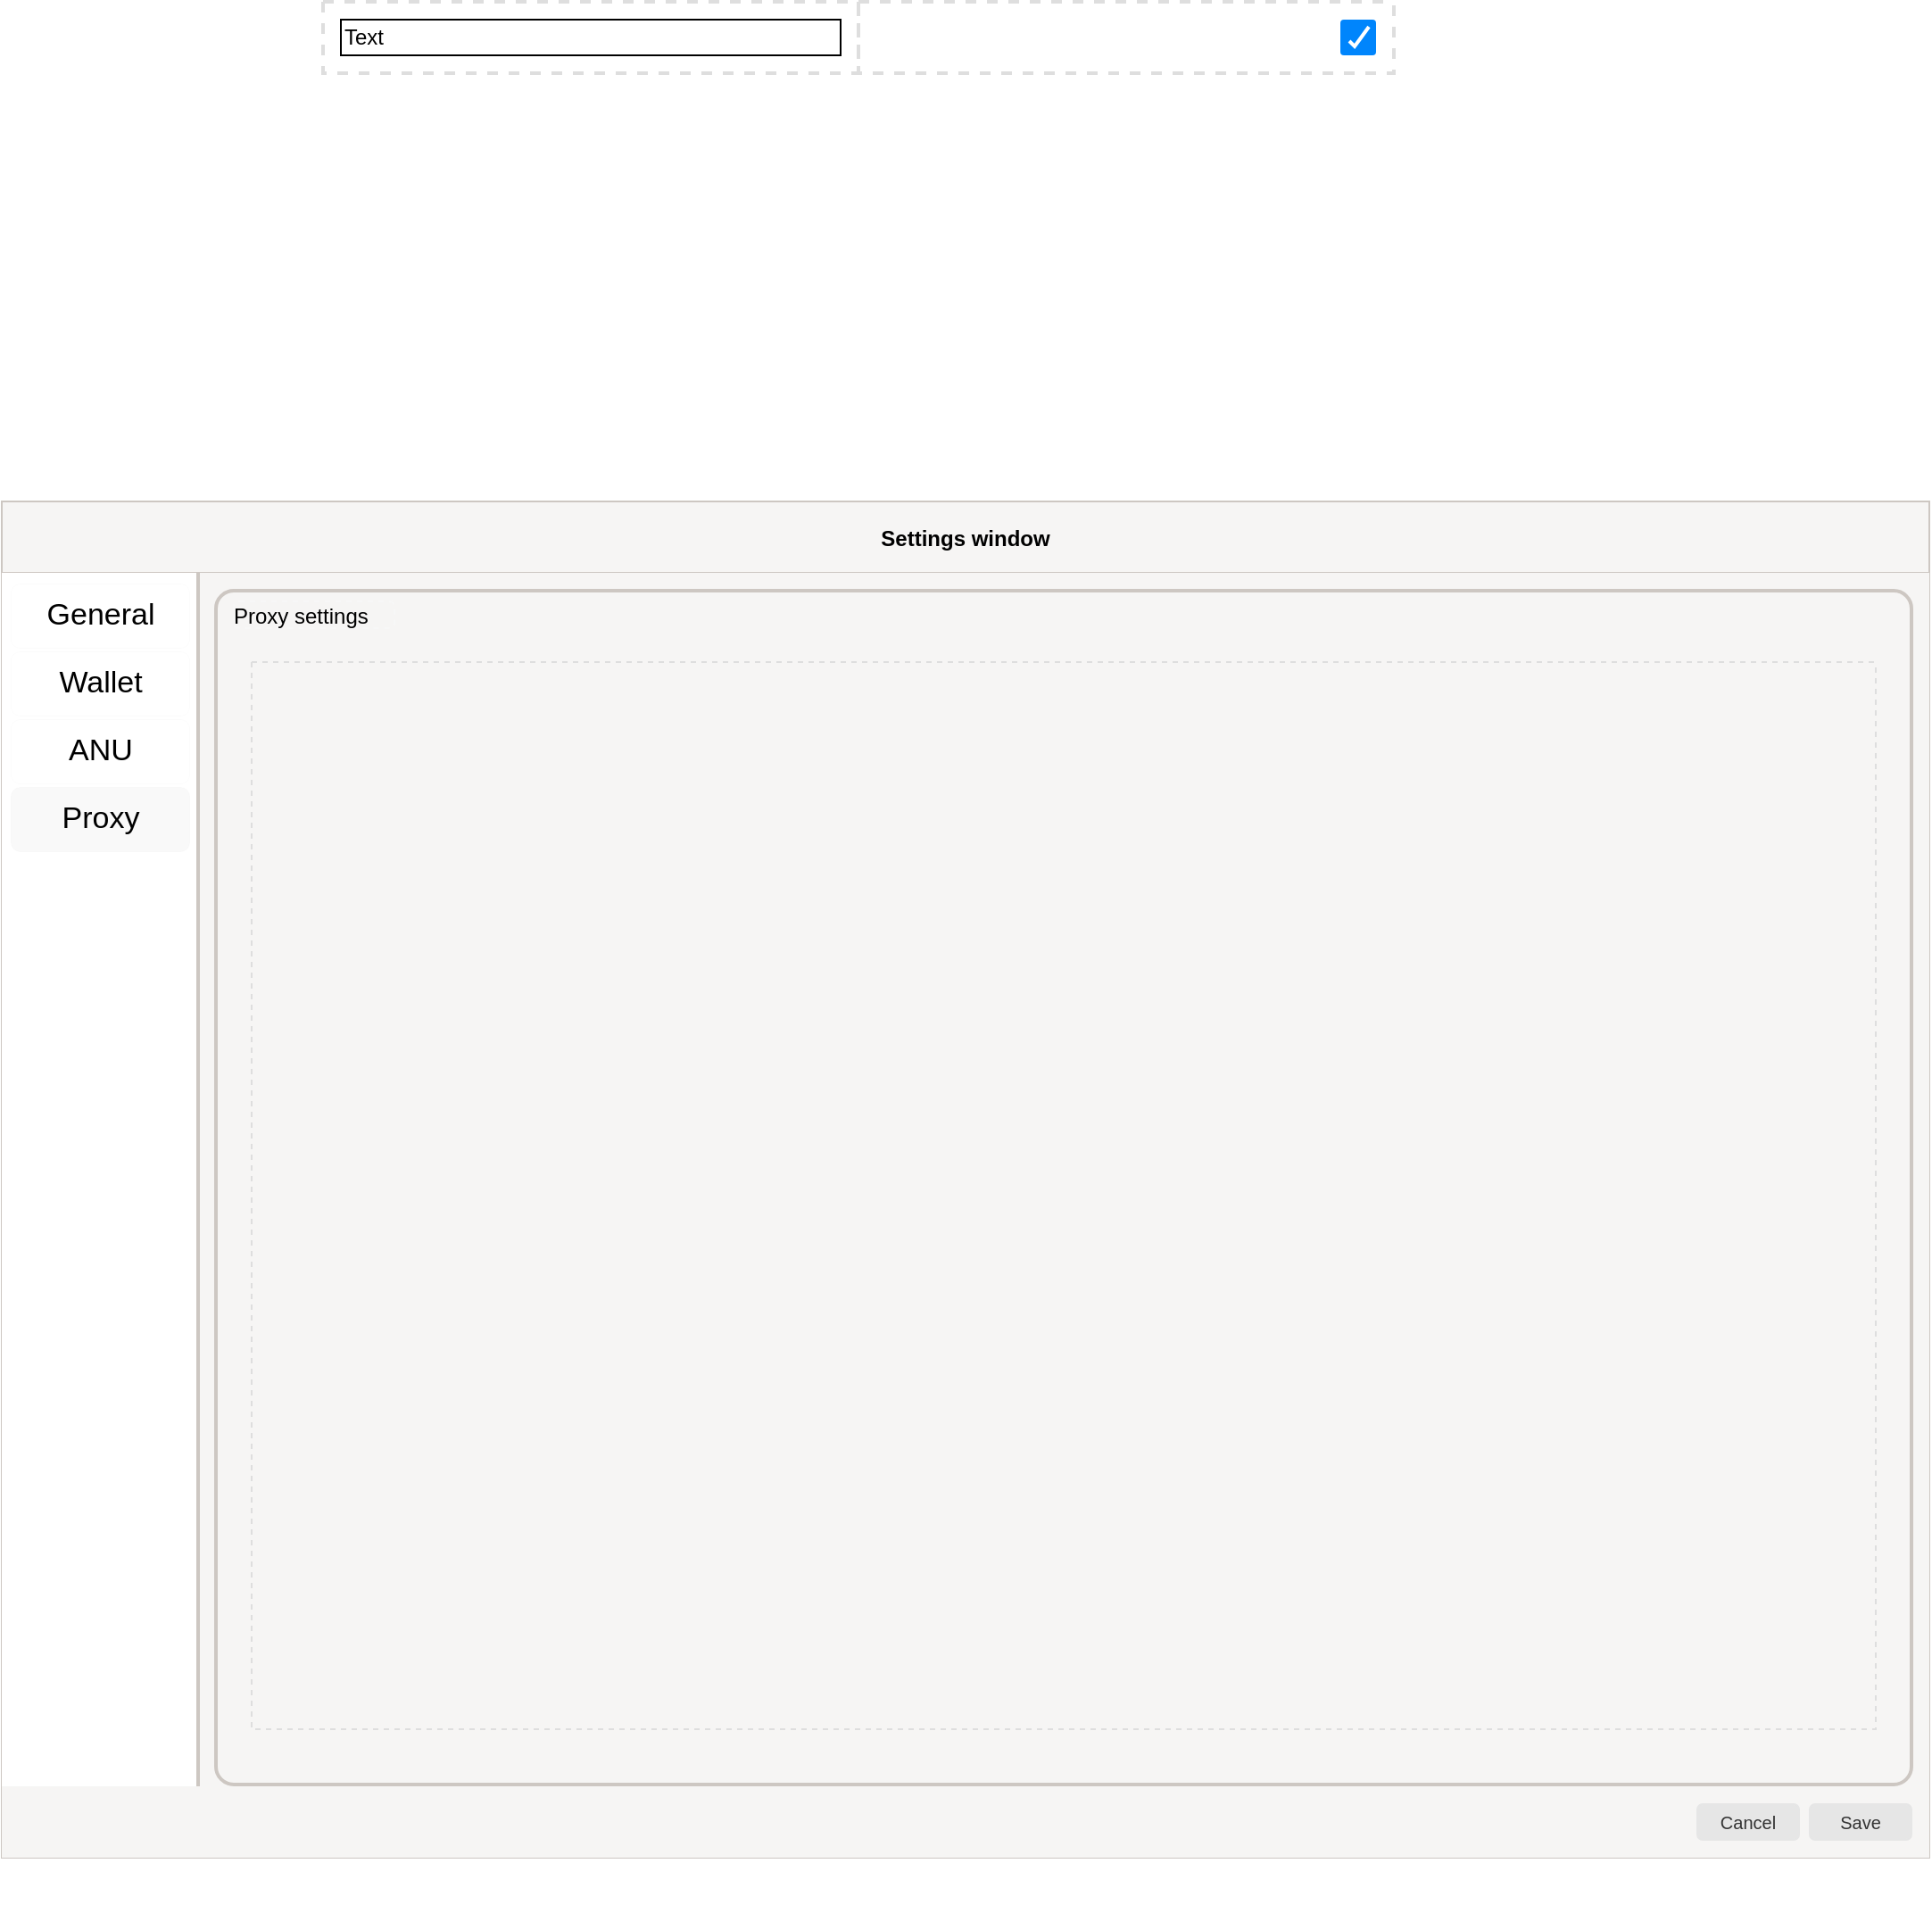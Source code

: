 <mxfile version="19.0.3" type="device"><diagram id="yObHCA4O3vBFPpNcS32Y" name="Page-1"><mxGraphModel dx="1233" dy="1579" grid="1" gridSize="10" guides="1" tooltips="1" connect="1" arrows="1" fold="1" page="1" pageScale="1" pageWidth="1169" pageHeight="827" math="0" shadow="0"><root><mxCell id="0"/><mxCell id="1" parent="0"/><mxCell id="gvgOX7ntTk5zcpZNPOg4-1" value="Settings window" style="swimlane;startSize=40;movable=0;rotatable=0;resizable=0;deletable=0;cloneable=0;strokeColor=#cdc7c2;collapsible=1;expand=0;fillColor=#F6F5F4;" vertex="1" parent="1"><mxGeometry x="40" y="40" width="1080" height="760" as="geometry"/></mxCell><mxCell id="gvgOX7ntTk5zcpZNPOg4-14" value="" style="strokeWidth=1;shadow=0;dashed=0;align=center;html=1;shape=mxgraph.mockup.containers.marginRect2;rectMarginLeft=110;strokeColor=none;gradientColor=none;startSize=40;fillColor=#f6f5f4;movable=0;resizable=0;rotatable=0;deletable=0;" vertex="1" parent="gvgOX7ntTk5zcpZNPOg4-1"><mxGeometry y="40" width="1080" height="680" as="geometry"/></mxCell><mxCell id="gvgOX7ntTk5zcpZNPOg4-30" value="" style="group;strokeOpacity=0;fillOpacity=0;movable=0;resizable=0;deletable=0;strokeColor=none;fillColor=none;gradientColor=none;opacity=0;" vertex="1" connectable="0" parent="gvgOX7ntTk5zcpZNPOg4-14"><mxGeometry y="1" width="110" height="680" as="geometry"/></mxCell><mxCell id="gvgOX7ntTk5zcpZNPOg4-29" value="" style="swimlane;startSize=0;labelBackgroundColor=#C9C9C9;strokeWidth=0;fillColor=#FFFFFF;strokeColor=#8C8C8C;swimlaneFillColor=none;dropTarget=1;collapsible=0;expand=0;movable=0;resizable=0;rotatable=0;deletable=0;swimlaneLine=1;noLabel=0;backgroundOutline=0;" vertex="1" parent="gvgOX7ntTk5zcpZNPOg4-30"><mxGeometry y="-1" width="110" height="680" as="geometry"/></mxCell><mxCell id="gvgOX7ntTk5zcpZNPOg4-36" value="" style="rounded=0;whiteSpace=wrap;html=1;dashed=1;strokeColor=none;fillColor=#ffffff;" vertex="1" parent="gvgOX7ntTk5zcpZNPOg4-29"><mxGeometry width="110" height="680" as="geometry"/></mxCell><mxCell id="gvgOX7ntTk5zcpZNPOg4-15" value="General" style="strokeWidth=0;shadow=0;dashed=1;align=center;html=1;shape=mxgraph.mockup.containers.rrect;rSize=5;fontSize=17;startSize=40;rotation=0;dashPattern=1 1;movable=0;resizable=0;rotatable=0;deletable=0;opacity=20;" vertex="1" parent="gvgOX7ntTk5zcpZNPOg4-30"><mxGeometry width="100" height="36" relative="1" as="geometry"><mxPoint x="5" y="5" as="offset"/></mxGeometry></mxCell><mxCell id="gvgOX7ntTk5zcpZNPOg4-17" value="ANU" style="strokeWidth=0;shadow=0;dashed=1;align=center;html=1;shape=mxgraph.mockup.containers.rrect;rSize=5;fontSize=17;startSize=40;dashPattern=1 1;movable=0;resizable=0;rotatable=0;deletable=0;opacity=20;" vertex="1" parent="gvgOX7ntTk5zcpZNPOg4-30"><mxGeometry width="100" height="36" relative="1" as="geometry"><mxPoint x="5" y="81" as="offset"/></mxGeometry></mxCell><mxCell id="gvgOX7ntTk5zcpZNPOg4-19" value="Wallet" style="strokeWidth=0;shadow=0;dashed=1;align=center;html=1;shape=mxgraph.mockup.containers.rrect;rSize=5;fontSize=17;startSize=40;dashPattern=1 1;movable=0;resizable=0;rotatable=0;deletable=0;opacity=20;" vertex="1" parent="gvgOX7ntTk5zcpZNPOg4-30"><mxGeometry width="100" height="36" relative="1" as="geometry"><mxPoint x="5" y="43" as="offset"/></mxGeometry></mxCell><mxCell id="gvgOX7ntTk5zcpZNPOg4-23" value="Proxy" style="strokeColor=default;fillColor=#DEDEDE;strokeWidth=0;shadow=0;dashed=1;align=center;html=1;shape=mxgraph.mockup.containers.rrect;rSize=5;fontSize=17;fontColor=default;startSize=40;dashPattern=1 1;movable=0;resizable=0;rotatable=0;deletable=0;opacity=20;" vertex="1" parent="gvgOX7ntTk5zcpZNPOg4-30"><mxGeometry width="100" height="36" relative="1" as="geometry"><mxPoint x="5" y="119" as="offset"/></mxGeometry></mxCell><mxCell id="gvgOX7ntTk5zcpZNPOg4-34" value="" style="endArrow=none;html=1;rounded=0;fontSize=12;entryX=1;entryY=0;entryDx=0;entryDy=0;exitX=1;exitY=1;exitDx=0;exitDy=0;strokeWidth=2;strokeColor=#cdc7c2;" edge="1" parent="gvgOX7ntTk5zcpZNPOg4-30" source="gvgOX7ntTk5zcpZNPOg4-29" target="gvgOX7ntTk5zcpZNPOg4-29"><mxGeometry width="50" height="50" relative="1" as="geometry"><mxPoint x="510" y="399" as="sourcePoint"/><mxPoint x="560" y="349" as="targetPoint"/></mxGeometry></mxCell><mxCell id="gvgOX7ntTk5zcpZNPOg4-21" value="" style="shape=mxgraph.mockup.containers.marginRect;rectMarginTop=0;strokeColor=#cdc7c2;strokeWidth=2;dashed=0;rounded=1;arcSize=5;recursiveResize=0;startSize=40;fillColor=#f6f5f4;" vertex="1" parent="gvgOX7ntTk5zcpZNPOg4-14"><mxGeometry x="120" y="10" width="950" height="669" as="geometry"/></mxCell><mxCell id="gvgOX7ntTk5zcpZNPOg4-22" value="Proxy settings" style="shape=rect;strokeColor=#F7F7F7;fillColor=none;strokeWidth=1;dashed=1;rounded=1;arcSize=20;fontColor=default;fontSize=12;spacing=0;spacingTop=0;align=left;autosize=1;spacingLeft=0;resizeWidth=0;resizeHeight=0;perimeter=none;startSize=40;labelBackgroundColor=none;" vertex="1" parent="gvgOX7ntTk5zcpZNPOg4-21"><mxGeometry x="10" y="6" width="90" height="15" as="geometry"/></mxCell><mxCell id="gvgOX7ntTk5zcpZNPOg4-33" value="" style="swimlane;startSize=0;fillColor=none;collapsible=0;strokeColor=#DEDEDE;dashed=1;" vertex="1" parent="gvgOX7ntTk5zcpZNPOg4-21"><mxGeometry x="20" y="40" width="910" height="598" as="geometry"/></mxCell><object label="" id="gvgOX7ntTk5zcpZNPOg4-6"><mxCell style="swimlane;startSize=0;strokeColor=none;strokeWidth=1;fillColor=default;collapsible=0;" vertex="1" parent="1"><mxGeometry x="40" y="760" width="1080" height="70" as="geometry"><mxRectangle x="40" y="760" width="50" height="40" as="alternateBounds"/></mxGeometry></mxCell></object><mxCell id="gvgOX7ntTk5zcpZNPOg4-35" value="" style="rounded=0;whiteSpace=wrap;html=1;dashed=1;strokeColor=none;fillColor=#f6f5f4;" vertex="1" parent="gvgOX7ntTk5zcpZNPOg4-6"><mxGeometry width="1080" height="40" as="geometry"/></mxCell><mxCell id="gvgOX7ntTk5zcpZNPOg4-8" value="Save" style="rounded=1;html=1;shadow=0;dashed=0;whiteSpace=wrap;fontSize=10;fillColor=#E6E6E6;align=center;strokeColor=#E6E6E6;fontColor=#333333;" vertex="1" parent="gvgOX7ntTk5zcpZNPOg4-6"><mxGeometry x="1013" y="10" width="57" height="20" as="geometry"/></mxCell><mxCell id="gvgOX7ntTk5zcpZNPOg4-24" value="Cancel" style="rounded=1;html=1;shadow=0;dashed=0;whiteSpace=wrap;fontSize=10;fillColor=#E6E6E6;align=center;strokeColor=#E6E6E6;fontColor=#333333;" vertex="1" parent="gvgOX7ntTk5zcpZNPOg4-6"><mxGeometry x="950" y="10" width="57" height="20" as="geometry"/></mxCell><mxCell id="gvgOX7ntTk5zcpZNPOg4-37" value="" style="swimlane;startSize=0;strokeWidth=2;collapsible=0;fillColor=none;strokeColor=#DEDEDE;dashed=1;" vertex="1" parent="1"><mxGeometry x="220" y="-240" width="600" height="40" as="geometry"/></mxCell><mxCell id="gvgOX7ntTk5zcpZNPOg4-38" value="" style="swimlane;startSize=0;strokeWidth=2;collapsible=0;fillColor=none;strokeColor=#DEDEDE;dashed=1;" vertex="1" parent="gvgOX7ntTk5zcpZNPOg4-37"><mxGeometry width="300" height="40" as="geometry"/></mxCell><mxCell id="gvgOX7ntTk5zcpZNPOg4-40" value="Text" style="text;html=1;strokeColor=default;fillColor=none;align=left;verticalAlign=middle;whiteSpace=wrap;rounded=0;" vertex="1" parent="gvgOX7ntTk5zcpZNPOg4-38"><mxGeometry x="10" y="10" width="280" height="20" as="geometry"/></mxCell><mxCell id="gvgOX7ntTk5zcpZNPOg4-39" value="" style="swimlane;startSize=0;strokeWidth=2;collapsible=0;fillColor=none;strokeColor=#DEDEDE;dashed=1;" vertex="1" parent="gvgOX7ntTk5zcpZNPOg4-37"><mxGeometry x="300" width="300" height="40" as="geometry"/></mxCell><mxCell id="gvgOX7ntTk5zcpZNPOg4-41" value="" style="html=1;shadow=0;dashed=0;shape=mxgraph.bootstrap.checkbox2;labelPosition=right;verticalLabelPosition=middle;align=left;verticalAlign=middle;gradientColor=#DEDEDE;fillColor=#EDEDED;checked=1;spacing=5;checkedFill=#0085FC;checkedStroke=#ffffff;sketch=0;strokeColor=default;" vertex="1" parent="gvgOX7ntTk5zcpZNPOg4-39"><mxGeometry x="270" y="10" width="20" height="20" as="geometry"/></mxCell></root></mxGraphModel></diagram></mxfile>